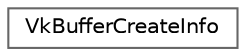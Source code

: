 digraph "类继承关系图"
{
 // LATEX_PDF_SIZE
  bgcolor="transparent";
  edge [fontname=Helvetica,fontsize=10,labelfontname=Helvetica,labelfontsize=10];
  node [fontname=Helvetica,fontsize=10,shape=box,height=0.2,width=0.4];
  rankdir="LR";
  Node0 [id="Node000000",label="VkBufferCreateInfo",height=0.2,width=0.4,color="grey40", fillcolor="white", style="filled",URL="$struct_vk_buffer_create_info.html",tooltip=" "];
}
